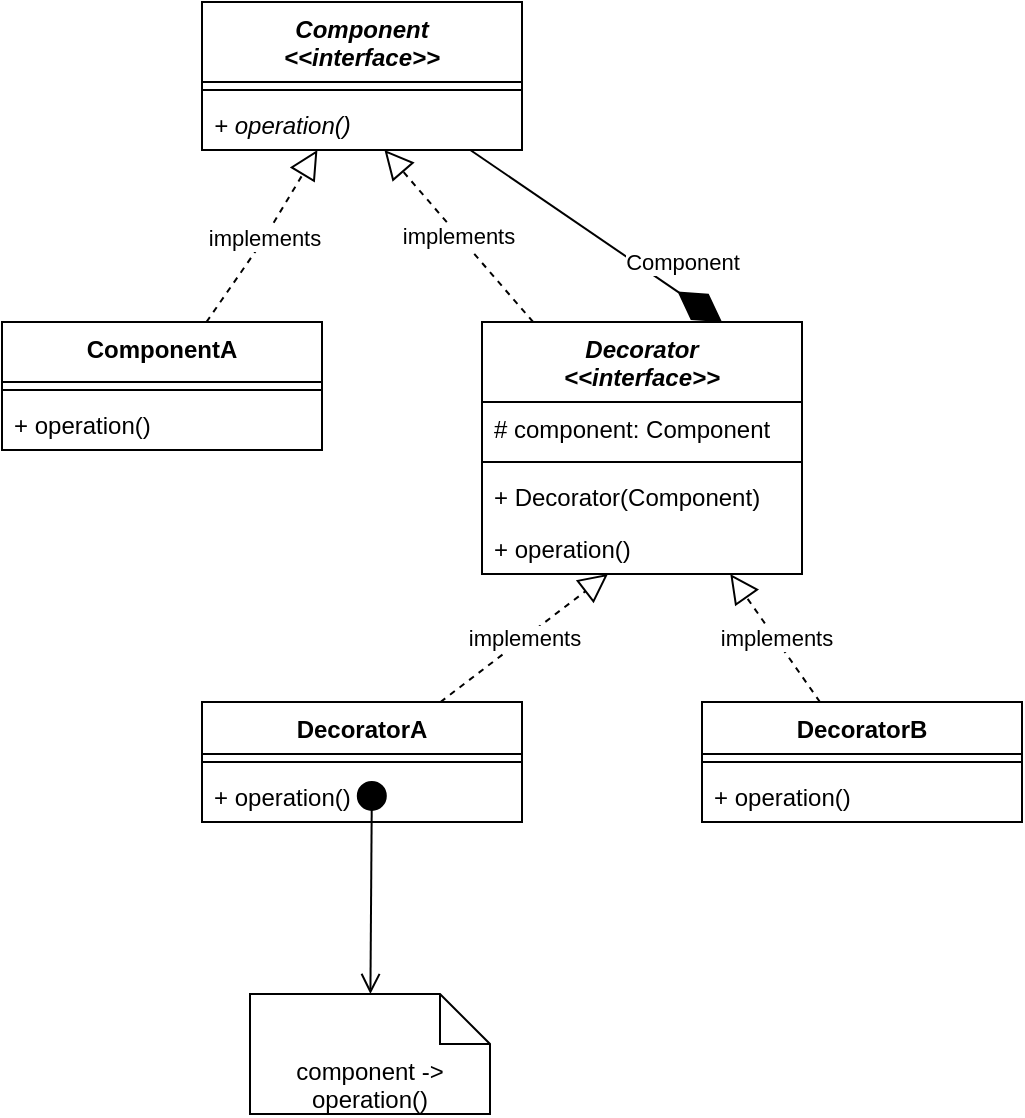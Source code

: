 <mxfile version="25.0.3" pages="3">
  <diagram name="Class" id="0bGYL5EKFnEJvF5zT7pY">
    <mxGraphModel grid="1" page="1" gridSize="10" guides="1" tooltips="1" connect="1" arrows="1" fold="1" pageScale="1" pageWidth="827" pageHeight="1169" math="0" shadow="0">
      <root>
        <mxCell id="0" />
        <mxCell id="1" parent="0" />
        <mxCell id="-03WnjptmVPs_Ntep6hI-1" value="&lt;div&gt;Component &lt;br&gt;&lt;/div&gt;&lt;div&gt;&amp;lt;&amp;lt;interface&amp;gt;&amp;gt;&lt;br&gt;&lt;/div&gt;" style="swimlane;fontStyle=3;align=center;verticalAlign=top;childLayout=stackLayout;horizontal=1;startSize=40;horizontalStack=0;resizeParent=1;resizeParentMax=0;resizeLast=0;collapsible=1;marginBottom=0;whiteSpace=wrap;html=1;" vertex="1" parent="1">
          <mxGeometry x="240" y="190" width="160" height="74" as="geometry" />
        </mxCell>
        <mxCell id="-03WnjptmVPs_Ntep6hI-3" value="" style="line;strokeWidth=1;fillColor=none;align=left;verticalAlign=middle;spacingTop=-1;spacingLeft=3;spacingRight=3;rotatable=0;labelPosition=right;points=[];portConstraint=eastwest;strokeColor=inherit;" vertex="1" parent="-03WnjptmVPs_Ntep6hI-1">
          <mxGeometry y="40" width="160" height="8" as="geometry" />
        </mxCell>
        <mxCell id="-03WnjptmVPs_Ntep6hI-4" value="+ operation()" style="text;strokeColor=none;fillColor=none;align=left;verticalAlign=top;spacingLeft=4;spacingRight=4;overflow=hidden;rotatable=0;points=[[0,0.5],[1,0.5]];portConstraint=eastwest;whiteSpace=wrap;html=1;fontStyle=2" vertex="1" parent="-03WnjptmVPs_Ntep6hI-1">
          <mxGeometry y="48" width="160" height="26" as="geometry" />
        </mxCell>
        <mxCell id="-03WnjptmVPs_Ntep6hI-5" value="ComponentA" style="swimlane;fontStyle=1;align=center;verticalAlign=top;childLayout=stackLayout;horizontal=1;startSize=30;horizontalStack=0;resizeParent=1;resizeParentMax=0;resizeLast=0;collapsible=1;marginBottom=0;whiteSpace=wrap;html=1;" vertex="1" parent="1">
          <mxGeometry x="140" y="350" width="160" height="64" as="geometry" />
        </mxCell>
        <mxCell id="-03WnjptmVPs_Ntep6hI-6" value="" style="line;strokeWidth=1;fillColor=none;align=left;verticalAlign=middle;spacingTop=-1;spacingLeft=3;spacingRight=3;rotatable=0;labelPosition=right;points=[];portConstraint=eastwest;strokeColor=inherit;" vertex="1" parent="-03WnjptmVPs_Ntep6hI-5">
          <mxGeometry y="30" width="160" height="8" as="geometry" />
        </mxCell>
        <mxCell id="-03WnjptmVPs_Ntep6hI-7" value="+ operation()" style="text;strokeColor=none;fillColor=none;align=left;verticalAlign=top;spacingLeft=4;spacingRight=4;overflow=hidden;rotatable=0;points=[[0,0.5],[1,0.5]];portConstraint=eastwest;whiteSpace=wrap;html=1;fontStyle=0" vertex="1" parent="-03WnjptmVPs_Ntep6hI-5">
          <mxGeometry y="38" width="160" height="26" as="geometry" />
        </mxCell>
        <mxCell id="-03WnjptmVPs_Ntep6hI-9" value="implements" style="endArrow=block;dashed=1;endFill=0;endSize=12;html=1;rounded=0;" edge="1" parent="1" source="-03WnjptmVPs_Ntep6hI-5" target="-03WnjptmVPs_Ntep6hI-1">
          <mxGeometry width="160" relative="1" as="geometry">
            <mxPoint x="480" y="360" as="sourcePoint" />
            <mxPoint x="640" y="360" as="targetPoint" />
            <Array as="points">
              <mxPoint x="270" y="310" />
            </Array>
          </mxGeometry>
        </mxCell>
        <mxCell id="-03WnjptmVPs_Ntep6hI-10" value="&lt;div&gt;&lt;i&gt;Decorator&lt;/i&gt;&lt;/div&gt;&lt;div&gt;&lt;i&gt;&amp;lt;&amp;lt;interface&amp;gt;&amp;gt;&lt;br&gt;&lt;/i&gt;&lt;/div&gt;" style="swimlane;fontStyle=1;align=center;verticalAlign=top;childLayout=stackLayout;horizontal=1;startSize=40;horizontalStack=0;resizeParent=1;resizeParentMax=0;resizeLast=0;collapsible=1;marginBottom=0;whiteSpace=wrap;html=1;" vertex="1" parent="1">
          <mxGeometry x="380" y="350" width="160" height="126" as="geometry" />
        </mxCell>
        <mxCell id="gK6FhhnaZEC31PzyWiH4-1" value="# component: Component" style="text;strokeColor=none;fillColor=none;align=left;verticalAlign=top;spacingLeft=4;spacingRight=4;overflow=hidden;rotatable=0;points=[[0,0.5],[1,0.5]];portConstraint=eastwest;whiteSpace=wrap;html=1;" vertex="1" parent="-03WnjptmVPs_Ntep6hI-10">
          <mxGeometry y="40" width="160" height="26" as="geometry" />
        </mxCell>
        <mxCell id="-03WnjptmVPs_Ntep6hI-11" value="" style="line;strokeWidth=1;fillColor=none;align=left;verticalAlign=middle;spacingTop=-1;spacingLeft=3;spacingRight=3;rotatable=0;labelPosition=right;points=[];portConstraint=eastwest;strokeColor=inherit;" vertex="1" parent="-03WnjptmVPs_Ntep6hI-10">
          <mxGeometry y="66" width="160" height="8" as="geometry" />
        </mxCell>
        <mxCell id="gK6FhhnaZEC31PzyWiH4-2" value="+ Decorator(Component)" style="text;strokeColor=none;fillColor=none;align=left;verticalAlign=top;spacingLeft=4;spacingRight=4;overflow=hidden;rotatable=0;points=[[0,0.5],[1,0.5]];portConstraint=eastwest;whiteSpace=wrap;html=1;" vertex="1" parent="-03WnjptmVPs_Ntep6hI-10">
          <mxGeometry y="74" width="160" height="26" as="geometry" />
        </mxCell>
        <mxCell id="-03WnjptmVPs_Ntep6hI-12" value="+ operation()" style="text;strokeColor=none;fillColor=none;align=left;verticalAlign=top;spacingLeft=4;spacingRight=4;overflow=hidden;rotatable=0;points=[[0,0.5],[1,0.5]];portConstraint=eastwest;whiteSpace=wrap;html=1;fontStyle=0" vertex="1" parent="-03WnjptmVPs_Ntep6hI-10">
          <mxGeometry y="100" width="160" height="26" as="geometry" />
        </mxCell>
        <mxCell id="-03WnjptmVPs_Ntep6hI-14" value="implements" style="endArrow=block;dashed=1;endFill=0;endSize=12;html=1;rounded=0;" edge="1" parent="1" source="-03WnjptmVPs_Ntep6hI-10" target="-03WnjptmVPs_Ntep6hI-4">
          <mxGeometry width="160" relative="1" as="geometry">
            <mxPoint x="480" y="360" as="sourcePoint" />
            <mxPoint x="640" y="360" as="targetPoint" />
          </mxGeometry>
        </mxCell>
        <mxCell id="-03WnjptmVPs_Ntep6hI-15" value="Component" style="endArrow=diamondThin;endFill=1;endSize=24;html=1;rounded=0;entryX=0.75;entryY=0;entryDx=0;entryDy=0;" edge="1" parent="1" source="-03WnjptmVPs_Ntep6hI-1" target="-03WnjptmVPs_Ntep6hI-10">
          <mxGeometry x="0.561" y="13" width="160" relative="1" as="geometry">
            <mxPoint x="480" y="360" as="sourcePoint" />
            <mxPoint x="640" y="360" as="targetPoint" />
            <mxPoint as="offset" />
          </mxGeometry>
        </mxCell>
        <mxCell id="-03WnjptmVPs_Ntep6hI-16" value="&lt;div&gt;&lt;span&gt;DecoratorA&lt;/span&gt;&lt;/div&gt;" style="swimlane;fontStyle=1;align=center;verticalAlign=top;childLayout=stackLayout;horizontal=1;startSize=26;horizontalStack=0;resizeParent=1;resizeParentMax=0;resizeLast=0;collapsible=1;marginBottom=0;whiteSpace=wrap;html=1;" vertex="1" parent="1">
          <mxGeometry x="240" y="540" width="160" height="60" as="geometry" />
        </mxCell>
        <mxCell id="-03WnjptmVPs_Ntep6hI-17" value="" style="line;strokeWidth=1;fillColor=none;align=left;verticalAlign=middle;spacingTop=-1;spacingLeft=3;spacingRight=3;rotatable=0;labelPosition=right;points=[];portConstraint=eastwest;strokeColor=inherit;" vertex="1" parent="-03WnjptmVPs_Ntep6hI-16">
          <mxGeometry y="26" width="160" height="8" as="geometry" />
        </mxCell>
        <mxCell id="-03WnjptmVPs_Ntep6hI-18" value="+ operation()" style="text;strokeColor=none;fillColor=none;align=left;verticalAlign=top;spacingLeft=4;spacingRight=4;overflow=hidden;rotatable=0;points=[[0,0.5],[1,0.5]];portConstraint=eastwest;whiteSpace=wrap;html=1;fontStyle=0" vertex="1" parent="-03WnjptmVPs_Ntep6hI-16">
          <mxGeometry y="34" width="160" height="26" as="geometry" />
        </mxCell>
        <mxCell id="-03WnjptmVPs_Ntep6hI-20" value="&lt;div&gt;&lt;span&gt;DecoratorB&lt;/span&gt;&lt;/div&gt;" style="swimlane;fontStyle=1;align=center;verticalAlign=top;childLayout=stackLayout;horizontal=1;startSize=26;horizontalStack=0;resizeParent=1;resizeParentMax=0;resizeLast=0;collapsible=1;marginBottom=0;whiteSpace=wrap;html=1;" vertex="1" parent="1">
          <mxGeometry x="490" y="540" width="160" height="60" as="geometry" />
        </mxCell>
        <mxCell id="-03WnjptmVPs_Ntep6hI-21" value="" style="line;strokeWidth=1;fillColor=none;align=left;verticalAlign=middle;spacingTop=-1;spacingLeft=3;spacingRight=3;rotatable=0;labelPosition=right;points=[];portConstraint=eastwest;strokeColor=inherit;" vertex="1" parent="-03WnjptmVPs_Ntep6hI-20">
          <mxGeometry y="26" width="160" height="8" as="geometry" />
        </mxCell>
        <mxCell id="-03WnjptmVPs_Ntep6hI-22" value="+ operation()" style="text;strokeColor=none;fillColor=none;align=left;verticalAlign=top;spacingLeft=4;spacingRight=4;overflow=hidden;rotatable=0;points=[[0,0.5],[1,0.5]];portConstraint=eastwest;whiteSpace=wrap;html=1;fontStyle=0" vertex="1" parent="-03WnjptmVPs_Ntep6hI-20">
          <mxGeometry y="34" width="160" height="26" as="geometry" />
        </mxCell>
        <mxCell id="-03WnjptmVPs_Ntep6hI-24" value="implements" style="endArrow=block;dashed=1;endFill=0;endSize=12;html=1;rounded=0;" edge="1" parent="1" source="-03WnjptmVPs_Ntep6hI-16" target="-03WnjptmVPs_Ntep6hI-12">
          <mxGeometry width="160" relative="1" as="geometry">
            <mxPoint x="504" y="430" as="sourcePoint" />
            <mxPoint x="664" y="430" as="targetPoint" />
          </mxGeometry>
        </mxCell>
        <mxCell id="-03WnjptmVPs_Ntep6hI-25" value="implements" style="endArrow=block;dashed=1;endFill=0;endSize=12;html=1;rounded=0;" edge="1" parent="1" source="-03WnjptmVPs_Ntep6hI-20" target="-03WnjptmVPs_Ntep6hI-10">
          <mxGeometry width="160" relative="1" as="geometry">
            <mxPoint x="480" y="360" as="sourcePoint" />
            <mxPoint x="640" y="360" as="targetPoint" />
          </mxGeometry>
        </mxCell>
        <mxCell id="-03WnjptmVPs_Ntep6hI-26" value="component -&amp;gt; operation()" style="shape=note2;boundedLbl=1;whiteSpace=wrap;html=1;size=25;verticalAlign=top;align=center;" vertex="1" parent="1">
          <mxGeometry x="264" y="686" width="120" height="60" as="geometry" />
        </mxCell>
        <mxCell id="-03WnjptmVPs_Ntep6hI-27" value="" style="html=1;verticalAlign=bottom;startArrow=circle;startFill=1;endArrow=open;startSize=6;endSize=8;curved=0;rounded=0;exitX=0.506;exitY=0.192;exitDx=0;exitDy=0;exitPerimeter=0;" edge="1" parent="1" target="-03WnjptmVPs_Ntep6hI-26">
          <mxGeometry width="80" relative="1" as="geometry">
            <mxPoint x="324.96" y="578.992" as="sourcePoint" />
            <mxPoint x="604" y="736" as="targetPoint" />
          </mxGeometry>
        </mxCell>
      </root>
    </mxGraphModel>
  </diagram>
  <diagram id="k-51nK5_1lWkcXsqrKp4" name="Sequence">
    <mxGraphModel grid="1" page="1" gridSize="10" guides="1" tooltips="1" connect="1" arrows="1" fold="1" pageScale="1" pageWidth="827" pageHeight="1169" math="0" shadow="0">
      <root>
        <mxCell id="0" />
        <mxCell id="1" parent="0" />
        <mxCell id="hKPlPJYdNmogqTu0g91r-1" value="Client" style="shape=umlLifeline;perimeter=lifelinePerimeter;whiteSpace=wrap;html=1;container=1;dropTarget=0;collapsible=0;recursiveResize=0;outlineConnect=0;portConstraint=eastwest;newEdgeStyle={&quot;curved&quot;:0,&quot;rounded&quot;:0};" vertex="1" parent="1">
          <mxGeometry x="120" y="150" width="100" height="300" as="geometry" />
        </mxCell>
        <mxCell id="Q-W4etA28d_ahgDprXY8-1" value="ComponentA" style="shape=umlLifeline;perimeter=lifelinePerimeter;whiteSpace=wrap;html=1;container=1;dropTarget=0;collapsible=0;recursiveResize=0;outlineConnect=0;portConstraint=eastwest;newEdgeStyle={&quot;curved&quot;:0,&quot;rounded&quot;:0};" vertex="1" parent="1">
          <mxGeometry x="300" y="150" width="100" height="300" as="geometry" />
        </mxCell>
        <mxCell id="Q-W4etA28d_ahgDprXY8-15" value="" style="html=1;points=[[0,0,0,0,5],[0,1,0,0,-5],[1,0,0,0,5],[1,1,0,0,-5]];perimeter=orthogonalPerimeter;outlineConnect=0;targetShapes=umlLifeline;portConstraint=eastwest;newEdgeStyle={&quot;curved&quot;:0,&quot;rounded&quot;:0};" vertex="1" parent="Q-W4etA28d_ahgDprXY8-1">
          <mxGeometry x="45" y="70" width="10" height="60" as="geometry" />
        </mxCell>
        <mxCell id="Q-W4etA28d_ahgDprXY8-3" value="new()" style="html=1;verticalAlign=bottom;endArrow=block;curved=0;rounded=0;" edge="1" parent="1">
          <mxGeometry width="80" relative="1" as="geometry">
            <mxPoint x="169.5" y="230" as="sourcePoint" />
            <mxPoint x="349.5" y="230" as="targetPoint" />
          </mxGeometry>
        </mxCell>
        <mxCell id="Q-W4etA28d_ahgDprXY8-5" value="DecoratorA" style="shape=umlLifeline;perimeter=lifelinePerimeter;whiteSpace=wrap;html=1;container=1;dropTarget=0;collapsible=0;recursiveResize=0;outlineConnect=0;portConstraint=eastwest;newEdgeStyle={&quot;curved&quot;:0,&quot;rounded&quot;:0};" vertex="1" parent="1">
          <mxGeometry x="480" y="150" width="100" height="300" as="geometry" />
        </mxCell>
        <mxCell id="Q-W4etA28d_ahgDprXY8-16" value="" style="html=1;points=[[0,0,0,0,5],[0,1,0,0,-5],[1,0,0,0,5],[1,1,0,0,-5]];perimeter=orthogonalPerimeter;outlineConnect=0;targetShapes=umlLifeline;portConstraint=eastwest;newEdgeStyle={&quot;curved&quot;:0,&quot;rounded&quot;:0};" vertex="1" parent="Q-W4etA28d_ahgDprXY8-5">
          <mxGeometry x="45" y="150" width="10" height="60" as="geometry" />
        </mxCell>
        <mxCell id="Q-W4etA28d_ahgDprXY8-7" value="new(instance)" style="html=1;verticalAlign=bottom;endArrow=block;curved=0;rounded=0;" edge="1" parent="1">
          <mxGeometry width="80" relative="1" as="geometry">
            <mxPoint x="169.5" y="310" as="sourcePoint" />
            <mxPoint x="529.5" y="310" as="targetPoint" />
          </mxGeometry>
        </mxCell>
        <mxCell id="Q-W4etA28d_ahgDprXY8-8" value="ADecoratedInstance" style="html=1;verticalAlign=bottom;endArrow=open;dashed=1;endSize=8;curved=0;rounded=0;" edge="1" parent="1">
          <mxGeometry relative="1" as="geometry">
            <mxPoint x="529.5" y="350" as="sourcePoint" />
            <mxPoint x="169.5" y="350" as="targetPoint" />
          </mxGeometry>
        </mxCell>
        <mxCell id="Q-W4etA28d_ahgDprXY8-9" value="DecoratorB" style="shape=umlLifeline;perimeter=lifelinePerimeter;whiteSpace=wrap;html=1;container=1;dropTarget=0;collapsible=0;recursiveResize=0;outlineConnect=0;portConstraint=eastwest;newEdgeStyle={&quot;curved&quot;:0,&quot;rounded&quot;:0};" vertex="1" parent="1">
          <mxGeometry x="660" y="150" width="100" height="300" as="geometry" />
        </mxCell>
        <mxCell id="Q-W4etA28d_ahgDprXY8-17" value="" style="html=1;points=[[0,0,0,0,5],[0,1,0,0,-5],[1,0,0,0,5],[1,1,0,0,-5]];perimeter=orthogonalPerimeter;outlineConnect=0;targetShapes=umlLifeline;portConstraint=eastwest;newEdgeStyle={&quot;curved&quot;:0,&quot;rounded&quot;:0};" vertex="1" parent="Q-W4etA28d_ahgDprXY8-9">
          <mxGeometry x="45" y="230" width="10" height="60" as="geometry" />
        </mxCell>
        <mxCell id="Q-W4etA28d_ahgDprXY8-11" value="new(ADecoratedInstance)" style="html=1;verticalAlign=bottom;endArrow=block;curved=0;rounded=0;" edge="1" parent="1">
          <mxGeometry width="80" relative="1" as="geometry">
            <mxPoint x="169.5" y="390" as="sourcePoint" />
            <mxPoint x="709.5" y="390" as="targetPoint" />
          </mxGeometry>
        </mxCell>
        <mxCell id="Q-W4etA28d_ahgDprXY8-12" value="ABDecoratedInstance" style="html=1;verticalAlign=bottom;endArrow=open;dashed=1;endSize=8;curved=0;rounded=0;" edge="1" parent="1">
          <mxGeometry relative="1" as="geometry">
            <mxPoint x="709.5" y="420" as="sourcePoint" />
            <mxPoint x="169.5" y="420" as="targetPoint" />
          </mxGeometry>
        </mxCell>
        <mxCell id="Q-W4etA28d_ahgDprXY8-14" value="instance" style="html=1;verticalAlign=bottom;endArrow=open;dashed=1;endSize=8;curved=0;rounded=0;" edge="1" parent="1" target="Q-W4etA28d_ahgDprXY8-13">
          <mxGeometry relative="1" as="geometry">
            <mxPoint x="349.5" y="270" as="sourcePoint" />
            <mxPoint x="169.5" y="270" as="targetPoint" />
          </mxGeometry>
        </mxCell>
        <mxCell id="Q-W4etA28d_ahgDprXY8-13" value="" style="html=1;points=[[0,0,0,0,5],[0,1,0,0,-5],[1,0,0,0,5],[1,1,0,0,-5]];perimeter=orthogonalPerimeter;outlineConnect=0;targetShapes=umlLifeline;portConstraint=eastwest;newEdgeStyle={&quot;curved&quot;:0,&quot;rounded&quot;:0};" vertex="1" parent="1">
          <mxGeometry x="165" y="210" width="10" height="220" as="geometry" />
        </mxCell>
      </root>
    </mxGraphModel>
  </diagram>
  <diagram name="Coffee Maker" id="kHwA_FHB5M0jYAxC76ek">
    <mxGraphModel grid="1" page="1" gridSize="10" guides="1" tooltips="1" connect="1" arrows="1" fold="1" pageScale="1" pageWidth="827" pageHeight="1169" math="0" shadow="0">
      <root>
        <mxCell id="ByL0izayCmZot-cIEzhd-0" />
        <mxCell id="ByL0izayCmZot-cIEzhd-1" parent="ByL0izayCmZot-cIEzhd-0" />
        <mxCell id="ByL0izayCmZot-cIEzhd-2" value="&lt;div&gt;Coffee&lt;br&gt;&lt;/div&gt;&lt;div&gt;&amp;lt;&amp;lt;interface&amp;gt;&amp;gt;&lt;br&gt;&lt;/div&gt;" style="swimlane;fontStyle=3;align=center;verticalAlign=top;childLayout=stackLayout;horizontal=1;startSize=40;horizontalStack=0;resizeParent=1;resizeParentMax=0;resizeLast=0;collapsible=1;marginBottom=0;whiteSpace=wrap;html=1;" vertex="1" parent="ByL0izayCmZot-cIEzhd-1">
          <mxGeometry x="290" y="200" width="160" height="100" as="geometry" />
        </mxCell>
        <mxCell id="ByL0izayCmZot-cIEzhd-3" value="" style="line;strokeWidth=1;fillColor=none;align=left;verticalAlign=middle;spacingTop=-1;spacingLeft=3;spacingRight=3;rotatable=0;labelPosition=right;points=[];portConstraint=eastwest;strokeColor=inherit;" vertex="1" parent="ByL0izayCmZot-cIEzhd-2">
          <mxGeometry y="40" width="160" height="8" as="geometry" />
        </mxCell>
        <mxCell id="ByL0izayCmZot-cIEzhd-4" value="+ getCost() : double" style="text;strokeColor=none;fillColor=none;align=left;verticalAlign=top;spacingLeft=4;spacingRight=4;overflow=hidden;rotatable=0;points=[[0,0.5],[1,0.5]];portConstraint=eastwest;whiteSpace=wrap;html=1;fontStyle=2" vertex="1" parent="ByL0izayCmZot-cIEzhd-2">
          <mxGeometry y="48" width="160" height="26" as="geometry" />
        </mxCell>
        <mxCell id="WE5nqoUxSLJW1J_dV4Sh-0" value="+ getDescription() : string" style="text;strokeColor=none;fillColor=none;align=left;verticalAlign=top;spacingLeft=4;spacingRight=4;overflow=hidden;rotatable=0;points=[[0,0.5],[1,0.5]];portConstraint=eastwest;whiteSpace=wrap;html=1;fontStyle=2" vertex="1" parent="ByL0izayCmZot-cIEzhd-2">
          <mxGeometry y="74" width="160" height="26" as="geometry" />
        </mxCell>
        <mxCell id="ByL0izayCmZot-cIEzhd-5" value="SimpleCoffee" style="swimlane;fontStyle=1;align=center;verticalAlign=top;childLayout=stackLayout;horizontal=1;startSize=30;horizontalStack=0;resizeParent=1;resizeParentMax=0;resizeLast=0;collapsible=1;marginBottom=0;whiteSpace=wrap;html=1;" vertex="1" parent="ByL0izayCmZot-cIEzhd-1">
          <mxGeometry x="190" y="360" width="160" height="90" as="geometry" />
        </mxCell>
        <mxCell id="ByL0izayCmZot-cIEzhd-6" value="" style="line;strokeWidth=1;fillColor=none;align=left;verticalAlign=middle;spacingTop=-1;spacingLeft=3;spacingRight=3;rotatable=0;labelPosition=right;points=[];portConstraint=eastwest;strokeColor=inherit;" vertex="1" parent="ByL0izayCmZot-cIEzhd-5">
          <mxGeometry y="30" width="160" height="8" as="geometry" />
        </mxCell>
        <mxCell id="ByL0izayCmZot-cIEzhd-7" value="+ getCost() : double" style="text;strokeColor=none;fillColor=none;align=left;verticalAlign=top;spacingLeft=4;spacingRight=4;overflow=hidden;rotatable=0;points=[[0,0.5],[1,0.5]];portConstraint=eastwest;whiteSpace=wrap;html=1;fontStyle=0" vertex="1" parent="ByL0izayCmZot-cIEzhd-5">
          <mxGeometry y="38" width="160" height="26" as="geometry" />
        </mxCell>
        <mxCell id="WE5nqoUxSLJW1J_dV4Sh-2" value="+ getDescription() : string" style="text;strokeColor=none;fillColor=none;align=left;verticalAlign=top;spacingLeft=4;spacingRight=4;overflow=hidden;rotatable=0;points=[[0,0.5],[1,0.5]];portConstraint=eastwest;whiteSpace=wrap;html=1;" vertex="1" parent="ByL0izayCmZot-cIEzhd-5">
          <mxGeometry y="64" width="160" height="26" as="geometry" />
        </mxCell>
        <mxCell id="ByL0izayCmZot-cIEzhd-8" value="implements" style="endArrow=block;dashed=1;endFill=0;endSize=12;html=1;rounded=0;" edge="1" parent="ByL0izayCmZot-cIEzhd-1" source="ByL0izayCmZot-cIEzhd-5" target="ByL0izayCmZot-cIEzhd-2">
          <mxGeometry width="160" relative="1" as="geometry">
            <mxPoint x="530" y="370" as="sourcePoint" />
            <mxPoint x="690" y="370" as="targetPoint" />
            <Array as="points">
              <mxPoint x="320" y="320" />
            </Array>
          </mxGeometry>
        </mxCell>
        <mxCell id="ByL0izayCmZot-cIEzhd-9" value="&lt;div&gt;&lt;i&gt;CoffeeDecorator&lt;/i&gt;&lt;/div&gt;&lt;div&gt;&lt;i&gt;&amp;lt;&amp;lt;interface&amp;gt;&amp;gt;&lt;br&gt;&lt;/i&gt;&lt;/div&gt;" style="swimlane;fontStyle=1;align=center;verticalAlign=top;childLayout=stackLayout;horizontal=1;startSize=40;horizontalStack=0;resizeParent=1;resizeParentMax=0;resizeLast=0;collapsible=1;marginBottom=0;whiteSpace=wrap;html=1;" vertex="1" parent="ByL0izayCmZot-cIEzhd-1">
          <mxGeometry x="430" y="360" width="160" height="152" as="geometry" />
        </mxCell>
        <mxCell id="WE5nqoUxSLJW1J_dV4Sh-9" value="# coffee: Coffee" style="text;strokeColor=none;fillColor=none;align=left;verticalAlign=top;spacingLeft=4;spacingRight=4;overflow=hidden;rotatable=0;points=[[0,0.5],[1,0.5]];portConstraint=eastwest;whiteSpace=wrap;html=1;" vertex="1" parent="ByL0izayCmZot-cIEzhd-9">
          <mxGeometry y="40" width="160" height="26" as="geometry" />
        </mxCell>
        <mxCell id="ByL0izayCmZot-cIEzhd-10" value="" style="line;strokeWidth=1;fillColor=none;align=left;verticalAlign=middle;spacingTop=-1;spacingLeft=3;spacingRight=3;rotatable=0;labelPosition=right;points=[];portConstraint=eastwest;strokeColor=inherit;" vertex="1" parent="ByL0izayCmZot-cIEzhd-9">
          <mxGeometry y="66" width="160" height="8" as="geometry" />
        </mxCell>
        <mxCell id="ByL0izayCmZot-cIEzhd-11" value="+ CoffeeDecorator(Coffee)" style="text;strokeColor=none;fillColor=none;align=left;verticalAlign=top;spacingLeft=4;spacingRight=4;overflow=hidden;rotatable=0;points=[[0,0.5],[1,0.5]];portConstraint=eastwest;whiteSpace=wrap;html=1;fontStyle=2" vertex="1" parent="ByL0izayCmZot-cIEzhd-9">
          <mxGeometry y="74" width="160" height="26" as="geometry" />
        </mxCell>
        <mxCell id="WE5nqoUxSLJW1J_dV4Sh-8" value="+ getCost() : double" style="text;strokeColor=none;fillColor=none;align=left;verticalAlign=top;spacingLeft=4;spacingRight=4;overflow=hidden;rotatable=0;points=[[0,0.5],[1,0.5]];portConstraint=eastwest;whiteSpace=wrap;html=1;fontStyle=2" vertex="1" parent="ByL0izayCmZot-cIEzhd-9">
          <mxGeometry y="100" width="160" height="26" as="geometry" />
        </mxCell>
        <mxCell id="WE5nqoUxSLJW1J_dV4Sh-3" value="+ getDescription() : string" style="text;strokeColor=none;fillColor=none;align=left;verticalAlign=top;spacingLeft=4;spacingRight=4;overflow=hidden;rotatable=0;points=[[0,0.5],[1,0.5]];portConstraint=eastwest;whiteSpace=wrap;html=1;fontStyle=2" vertex="1" parent="ByL0izayCmZot-cIEzhd-9">
          <mxGeometry y="126" width="160" height="26" as="geometry" />
        </mxCell>
        <mxCell id="ByL0izayCmZot-cIEzhd-12" value="implements" style="endArrow=block;dashed=1;endFill=0;endSize=12;html=1;rounded=0;" edge="1" parent="ByL0izayCmZot-cIEzhd-1" source="ByL0izayCmZot-cIEzhd-9" target="WE5nqoUxSLJW1J_dV4Sh-0">
          <mxGeometry width="160" relative="1" as="geometry">
            <mxPoint x="530" y="370" as="sourcePoint" />
            <mxPoint x="690" y="370" as="targetPoint" />
          </mxGeometry>
        </mxCell>
        <mxCell id="ByL0izayCmZot-cIEzhd-13" value="Coffee" style="endArrow=diamondThin;endFill=1;endSize=24;html=1;rounded=0;entryX=0.75;entryY=0;entryDx=0;entryDy=0;" edge="1" parent="ByL0izayCmZot-cIEzhd-1" source="ByL0izayCmZot-cIEzhd-2" target="ByL0izayCmZot-cIEzhd-9">
          <mxGeometry width="160" relative="1" as="geometry">
            <mxPoint x="530" y="370" as="sourcePoint" />
            <mxPoint x="690" y="370" as="targetPoint" />
          </mxGeometry>
        </mxCell>
        <mxCell id="ByL0izayCmZot-cIEzhd-14" value="MilkDecorator" style="swimlane;fontStyle=1;align=center;verticalAlign=top;childLayout=stackLayout;horizontal=1;startSize=26;horizontalStack=0;resizeParent=1;resizeParentMax=0;resizeLast=0;collapsible=1;marginBottom=0;whiteSpace=wrap;html=1;" vertex="1" parent="ByL0izayCmZot-cIEzhd-1">
          <mxGeometry x="280" y="560" width="160" height="86" as="geometry" />
        </mxCell>
        <mxCell id="ByL0izayCmZot-cIEzhd-15" value="" style="line;strokeWidth=1;fillColor=none;align=left;verticalAlign=middle;spacingTop=-1;spacingLeft=3;spacingRight=3;rotatable=0;labelPosition=right;points=[];portConstraint=eastwest;strokeColor=inherit;" vertex="1" parent="ByL0izayCmZot-cIEzhd-14">
          <mxGeometry y="26" width="160" height="8" as="geometry" />
        </mxCell>
        <mxCell id="ByL0izayCmZot-cIEzhd-16" value="+ getCost() : double" style="text;strokeColor=none;fillColor=none;align=left;verticalAlign=top;spacingLeft=4;spacingRight=4;overflow=hidden;rotatable=0;points=[[0,0.5],[1,0.5]];portConstraint=eastwest;whiteSpace=wrap;html=1;fontStyle=0" vertex="1" parent="ByL0izayCmZot-cIEzhd-14">
          <mxGeometry y="34" width="160" height="26" as="geometry" />
        </mxCell>
        <mxCell id="WE5nqoUxSLJW1J_dV4Sh-6" value="+ getDescription() : string" style="text;strokeColor=none;fillColor=none;align=left;verticalAlign=top;spacingLeft=4;spacingRight=4;overflow=hidden;rotatable=0;points=[[0,0.5],[1,0.5]];portConstraint=eastwest;whiteSpace=wrap;html=1;" vertex="1" parent="ByL0izayCmZot-cIEzhd-14">
          <mxGeometry y="60" width="160" height="26" as="geometry" />
        </mxCell>
        <mxCell id="ByL0izayCmZot-cIEzhd-17" value="WhippedCreamDecorator" style="swimlane;fontStyle=1;align=center;verticalAlign=top;childLayout=stackLayout;horizontal=1;startSize=26;horizontalStack=0;resizeParent=1;resizeParentMax=0;resizeLast=0;collapsible=1;marginBottom=0;whiteSpace=wrap;html=1;" vertex="1" parent="ByL0izayCmZot-cIEzhd-1">
          <mxGeometry x="540" y="570" width="160" height="86" as="geometry" />
        </mxCell>
        <mxCell id="ByL0izayCmZot-cIEzhd-18" value="" style="line;strokeWidth=1;fillColor=none;align=left;verticalAlign=middle;spacingTop=-1;spacingLeft=3;spacingRight=3;rotatable=0;labelPosition=right;points=[];portConstraint=eastwest;strokeColor=inherit;" vertex="1" parent="ByL0izayCmZot-cIEzhd-17">
          <mxGeometry y="26" width="160" height="8" as="geometry" />
        </mxCell>
        <mxCell id="ByL0izayCmZot-cIEzhd-19" value="+ getCost() : double" style="text;strokeColor=none;fillColor=none;align=left;verticalAlign=top;spacingLeft=4;spacingRight=4;overflow=hidden;rotatable=0;points=[[0,0.5],[1,0.5]];portConstraint=eastwest;whiteSpace=wrap;html=1;fontStyle=0" vertex="1" parent="ByL0izayCmZot-cIEzhd-17">
          <mxGeometry y="34" width="160" height="26" as="geometry" />
        </mxCell>
        <mxCell id="WE5nqoUxSLJW1J_dV4Sh-7" value="+ getDescription() : string" style="text;strokeColor=none;fillColor=none;align=left;verticalAlign=top;spacingLeft=4;spacingRight=4;overflow=hidden;rotatable=0;points=[[0,0.5],[1,0.5]];portConstraint=eastwest;whiteSpace=wrap;html=1;fontStyle=0" vertex="1" parent="ByL0izayCmZot-cIEzhd-17">
          <mxGeometry y="60" width="160" height="26" as="geometry" />
        </mxCell>
        <mxCell id="ByL0izayCmZot-cIEzhd-20" value="implements" style="endArrow=block;dashed=1;endFill=0;endSize=12;html=1;rounded=0;" edge="1" parent="ByL0izayCmZot-cIEzhd-1" source="ByL0izayCmZot-cIEzhd-14" target="ByL0izayCmZot-cIEzhd-9">
          <mxGeometry width="160" relative="1" as="geometry">
            <mxPoint x="554" y="440" as="sourcePoint" />
            <mxPoint x="714" y="440" as="targetPoint" />
          </mxGeometry>
        </mxCell>
        <mxCell id="ByL0izayCmZot-cIEzhd-21" value="implements" style="endArrow=block;dashed=1;endFill=0;endSize=12;html=1;rounded=0;" edge="1" parent="ByL0izayCmZot-cIEzhd-1" source="ByL0izayCmZot-cIEzhd-17" target="ByL0izayCmZot-cIEzhd-9">
          <mxGeometry width="160" relative="1" as="geometry">
            <mxPoint x="530" y="370" as="sourcePoint" />
            <mxPoint x="690" y="370" as="targetPoint" />
          </mxGeometry>
        </mxCell>
      </root>
    </mxGraphModel>
  </diagram>
</mxfile>

